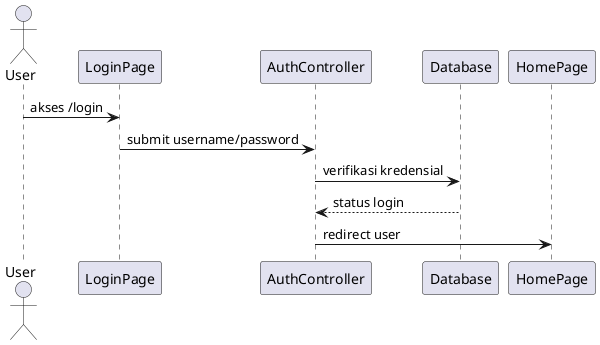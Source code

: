 
@startuml
actor User
User -> LoginPage : akses /login
LoginPage -> AuthController : submit username/password
AuthController -> Database : verifikasi kredensial
Database --> AuthController : status login
AuthController -> HomePage : redirect user
@enduml
